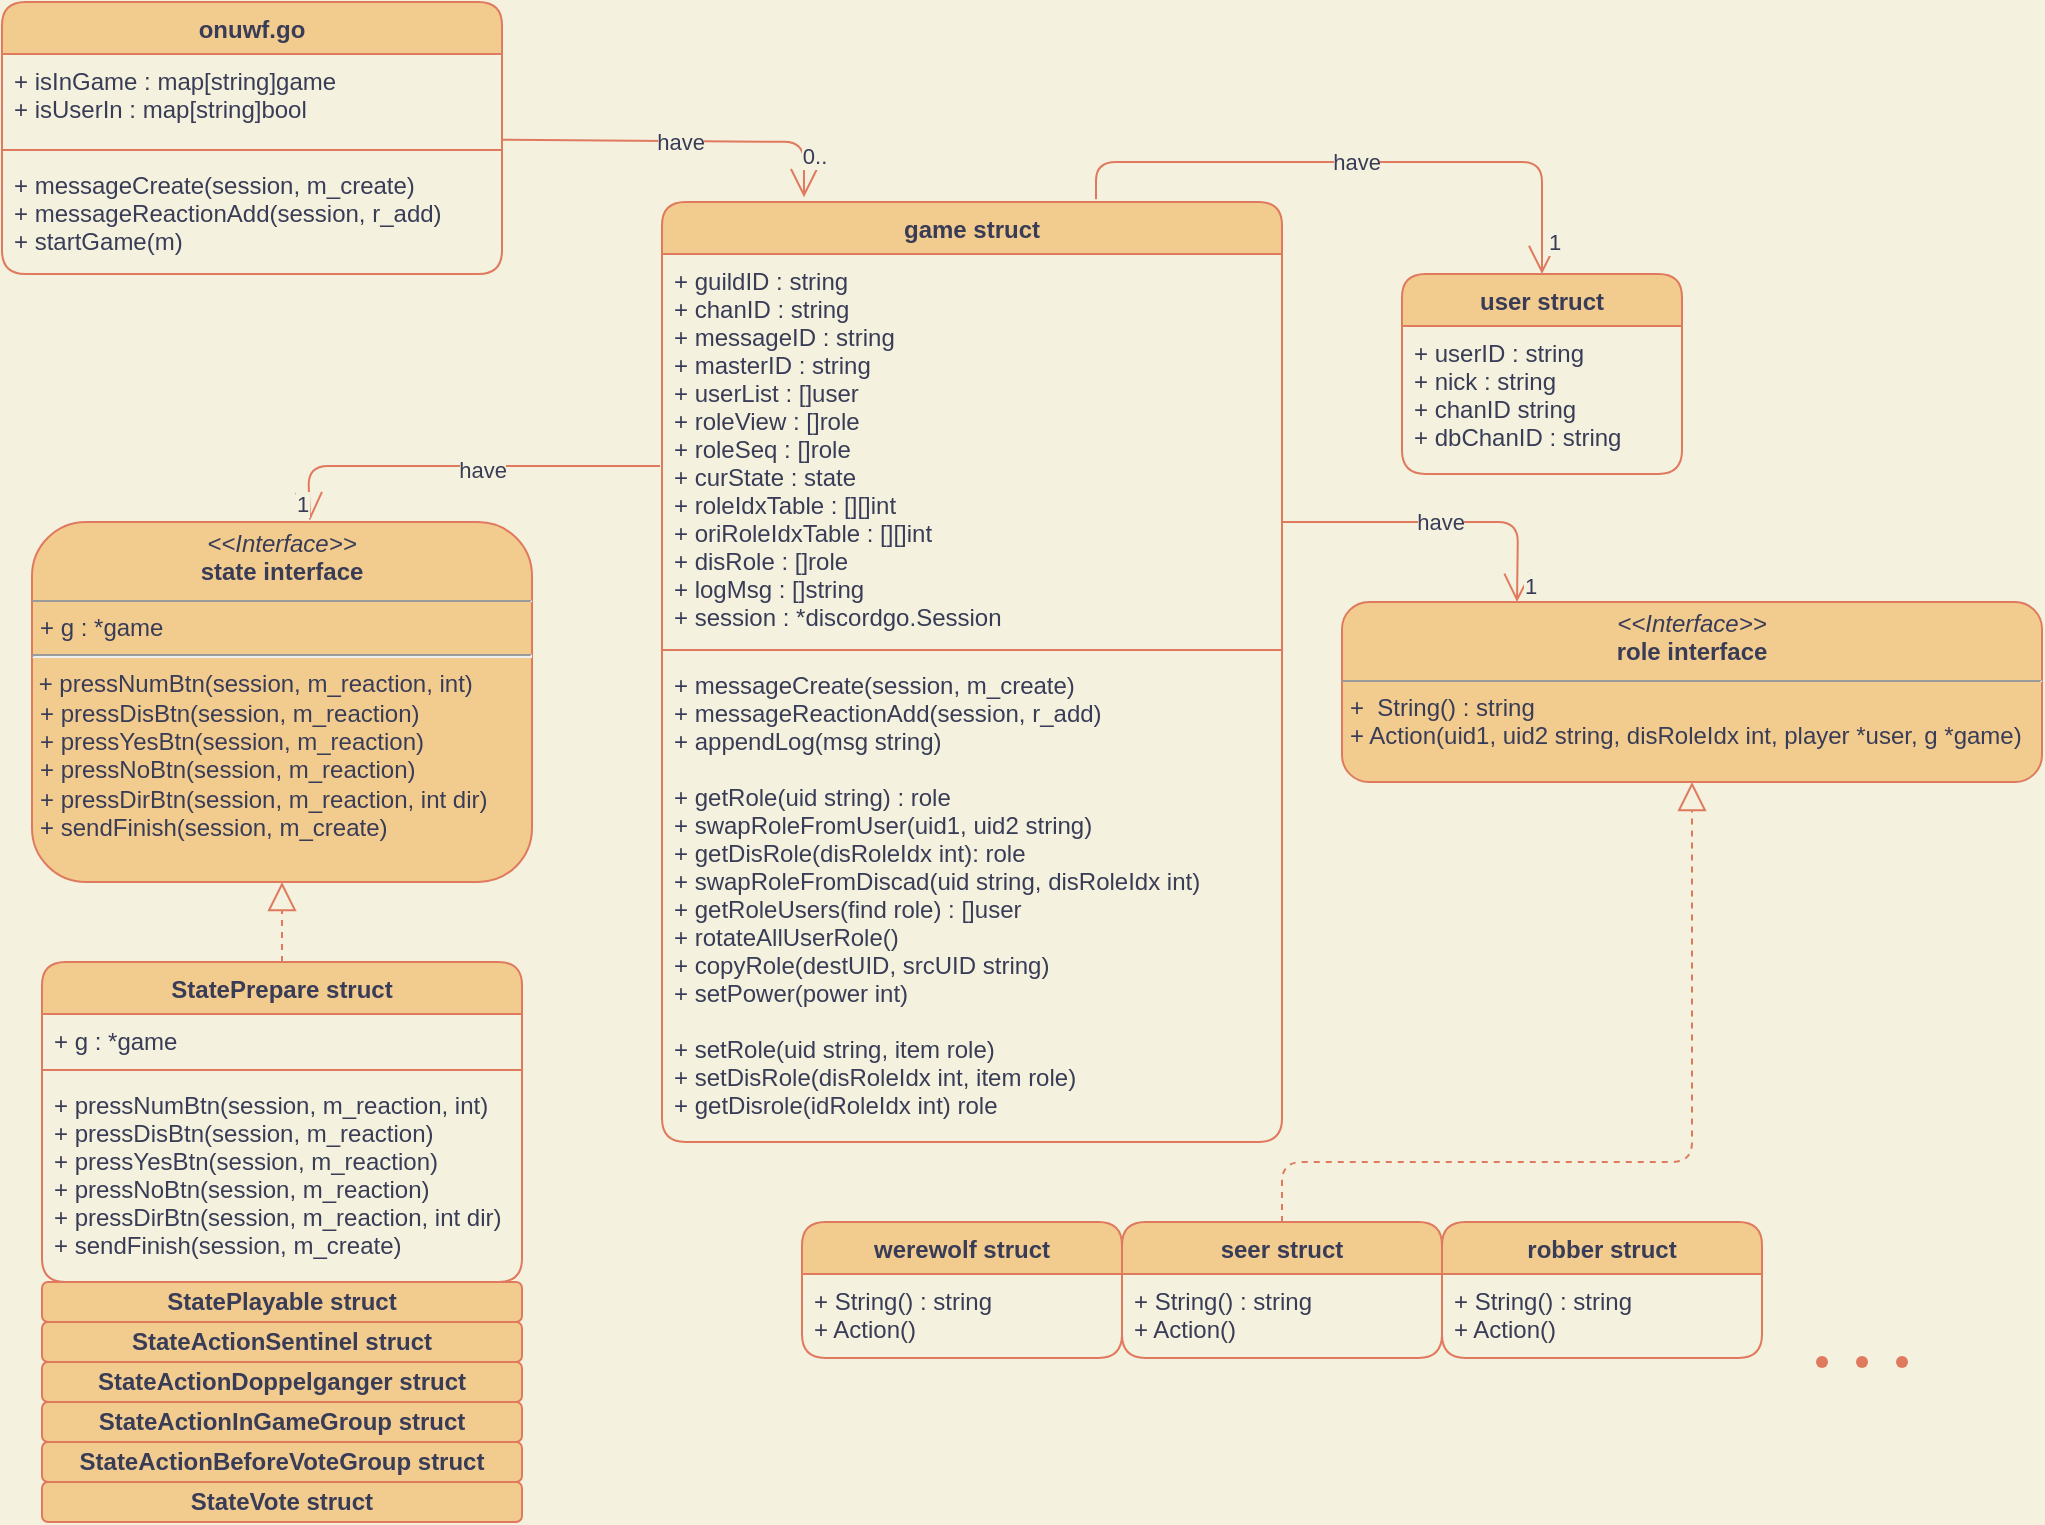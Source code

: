 <mxfile version="14.7.3" type="github"><diagram name="Page-1" id="6133507b-19e7-1e82-6fc7-422aa6c4b21f"><mxGraphModel dx="1103" dy="928" grid="1" gridSize="10" guides="1" tooltips="1" connect="1" arrows="1" fold="1" page="1" pageScale="1" pageWidth="1100" pageHeight="850" background="#F4F1DE" math="0" shadow="0"><root><mxCell id="0"/><mxCell id="1" parent="0"/><mxCell id="4b7hiU9GkDOYzhKlwPfX-1" value="onuwf.go" style="swimlane;fontStyle=1;align=center;verticalAlign=top;childLayout=stackLayout;horizontal=1;startSize=26;horizontalStack=0;resizeParent=1;resizeParentMax=0;resizeLast=0;collapsible=1;marginBottom=0;fontColor=#393C56;strokeColor=#E07A5F;fillColor=#F2CC8F;rounded=1;" parent="1" vertex="1"><mxGeometry x="50" y="30" width="250" height="136" as="geometry"><mxRectangle x="50" y="30" width="90" height="26" as="alternateBounds"/></mxGeometry></mxCell><mxCell id="4b7hiU9GkDOYzhKlwPfX-2" value="+ isInGame : map[string]game&#10;+ isUserIn : map[string]bool" style="text;strokeColor=none;fillColor=none;align=left;verticalAlign=top;spacingLeft=4;spacingRight=4;overflow=hidden;rotatable=0;points=[[0,0.5],[1,0.5]];portConstraint=eastwest;fontColor=#393C56;rounded=1;" parent="4b7hiU9GkDOYzhKlwPfX-1" vertex="1"><mxGeometry y="26" width="250" height="44" as="geometry"/></mxCell><mxCell id="4b7hiU9GkDOYzhKlwPfX-3" value="" style="line;strokeWidth=1;fillColor=none;align=left;verticalAlign=middle;spacingTop=-1;spacingLeft=3;spacingRight=3;rotatable=0;labelPosition=right;points=[];portConstraint=eastwest;strokeColor=#E07A5F;fontColor=#393C56;labelBackgroundColor=#F4F1DE;rounded=1;" parent="4b7hiU9GkDOYzhKlwPfX-1" vertex="1"><mxGeometry y="70" width="250" height="8" as="geometry"/></mxCell><mxCell id="4b7hiU9GkDOYzhKlwPfX-4" value="+ messageCreate(session, m_create)&#10;+ messageReactionAdd(session, r_add)&#10;+ startGame(m)" style="text;strokeColor=none;fillColor=none;align=left;verticalAlign=top;spacingLeft=4;spacingRight=4;overflow=hidden;rotatable=0;points=[[0,0.5],[1,0.5]];portConstraint=eastwest;fontColor=#393C56;rounded=1;" parent="4b7hiU9GkDOYzhKlwPfX-1" vertex="1"><mxGeometry y="78" width="250" height="58" as="geometry"/></mxCell><mxCell id="4b7hiU9GkDOYzhKlwPfX-5" value="game struct" style="swimlane;fontStyle=1;align=center;verticalAlign=top;childLayout=stackLayout;horizontal=1;startSize=26;horizontalStack=0;resizeParent=1;resizeParentMax=0;resizeLast=0;collapsible=1;marginBottom=0;fontColor=#393C56;strokeColor=#E07A5F;fillColor=#F2CC8F;rounded=1;" parent="1" vertex="1"><mxGeometry x="380" y="130" width="310" height="470" as="geometry"/></mxCell><mxCell id="4b7hiU9GkDOYzhKlwPfX-6" value="+ guildID : string&#10;+ chanID : string&#10;+ messageID : string&#10;+ masterID : string&#10;+ userList : []user&#10;+ roleView : []role&#10;+ roleSeq : []role&#10;+ curState : state&#10;+ roleIdxTable : [][]int&#10;+ oriRoleIdxTable : [][]int&#10;+ disRole : []role&#10;+ logMsg : []string&#10;+ session : *discordgo.Session" style="text;strokeColor=none;fillColor=none;align=left;verticalAlign=top;spacingLeft=4;spacingRight=4;overflow=hidden;rotatable=0;points=[[0,0.5],[1,0.5]];portConstraint=eastwest;fontColor=#393C56;rounded=1;" parent="4b7hiU9GkDOYzhKlwPfX-5" vertex="1"><mxGeometry y="26" width="310" height="194" as="geometry"/></mxCell><mxCell id="4b7hiU9GkDOYzhKlwPfX-7" value="" style="line;strokeWidth=1;fillColor=none;align=left;verticalAlign=middle;spacingTop=-1;spacingLeft=3;spacingRight=3;rotatable=0;labelPosition=right;points=[];portConstraint=eastwest;strokeColor=#E07A5F;fontColor=#393C56;labelBackgroundColor=#F4F1DE;rounded=1;" parent="4b7hiU9GkDOYzhKlwPfX-5" vertex="1"><mxGeometry y="220" width="310" height="8" as="geometry"/></mxCell><mxCell id="4b7hiU9GkDOYzhKlwPfX-8" value="+ messageCreate(session, m_create)&#10;+ messageReactionAdd(session, r_add)&#10;+ appendLog(msg string)&#10;&#10;+ getRole(uid string) : role&#10;+ swapRoleFromUser(uid1, uid2 string)&#10;+ getDisRole(disRoleIdx int): role&#10;+ swapRoleFromDiscad(uid string, disRoleIdx int)&#10;+ getRoleUsers(find role) : []user&#10;+ rotateAllUserRole()&#10;+ copyRole(destUID, srcUID string)&#10;+ setPower(power int)&#10;&#10;+ setRole(uid string, item role)&#10;+ setDisRole(disRoleIdx int, item role)&#10;+ getDisrole(idRoleIdx int) role" style="text;strokeColor=none;fillColor=none;align=left;verticalAlign=top;spacingLeft=4;spacingRight=4;overflow=hidden;rotatable=0;points=[[0,0.5],[1,0.5]];portConstraint=eastwest;fontColor=#393C56;rounded=1;" parent="4b7hiU9GkDOYzhKlwPfX-5" vertex="1"><mxGeometry y="228" width="310" height="242" as="geometry"/></mxCell><mxCell id="4b7hiU9GkDOYzhKlwPfX-10" value="werewolf struct" style="swimlane;fontStyle=1;align=center;verticalAlign=top;childLayout=stackLayout;horizontal=1;startSize=26;horizontalStack=0;resizeParent=1;resizeParentMax=0;resizeLast=0;collapsible=1;marginBottom=0;fontColor=#393C56;strokeColor=#E07A5F;fillColor=#F2CC8F;rounded=1;" parent="1" vertex="1"><mxGeometry x="450" y="640" width="160" height="68" as="geometry"><mxRectangle x="750" y="320" width="120" height="26" as="alternateBounds"/></mxGeometry></mxCell><mxCell id="4b7hiU9GkDOYzhKlwPfX-13" value="+ String() : string&#10;+ Action()" style="text;strokeColor=none;fillColor=none;align=left;verticalAlign=top;spacingLeft=4;spacingRight=4;overflow=hidden;rotatable=0;points=[[0,0.5],[1,0.5]];portConstraint=eastwest;fontColor=#393C56;rounded=1;" parent="4b7hiU9GkDOYzhKlwPfX-10" vertex="1"><mxGeometry y="26" width="160" height="42" as="geometry"/></mxCell><mxCell id="4b7hiU9GkDOYzhKlwPfX-14" value="&lt;p style=&quot;margin: 0px ; margin-top: 4px ; text-align: center&quot;&gt;&lt;i&gt;&amp;lt;&amp;lt;Interface&amp;gt;&amp;gt;&lt;/i&gt;&lt;br&gt;&lt;b&gt;role interface&lt;/b&gt;&lt;/p&gt;&lt;hr size=&quot;1&quot;&gt;&lt;p style=&quot;margin: 0px ; margin-left: 4px&quot;&gt;+ &amp;nbsp;String() : string&lt;/p&gt;&lt;p style=&quot;margin: 0px 0px 0px 4px&quot;&gt;+ Action(uid1, uid2 string, disRoleIdx int, player *user, g *game)&lt;/p&gt;" style="verticalAlign=top;align=left;overflow=fill;fontSize=12;fontFamily=Helvetica;html=1;fontColor=#393C56;strokeColor=#E07A5F;fillColor=#F2CC8F;rounded=1;" parent="1" vertex="1"><mxGeometry x="720" y="330" width="350" height="90" as="geometry"/></mxCell><mxCell id="4b7hiU9GkDOYzhKlwPfX-15" value="" style="shape=waypoint;size=6;pointerEvents=1;points=[];fillColor=none;resizable=0;rotatable=0;perimeter=centerPerimeter;snapToPoint=1;fontColor=#393C56;strokeColor=#E07A5F;rounded=1;" parent="1" vertex="1"><mxGeometry x="980" y="690" width="40" height="40" as="geometry"/></mxCell><mxCell id="4b7hiU9GkDOYzhKlwPfX-16" value="" style="shape=waypoint;size=6;pointerEvents=1;points=[];fillColor=none;resizable=0;rotatable=0;perimeter=centerPerimeter;snapToPoint=1;fontColor=#393C56;strokeColor=#E07A5F;rounded=1;" parent="1" vertex="1"><mxGeometry x="960" y="690" width="40" height="40" as="geometry"/></mxCell><mxCell id="4b7hiU9GkDOYzhKlwPfX-17" value="" style="shape=waypoint;size=6;pointerEvents=1;points=[];fillColor=none;resizable=0;rotatable=0;perimeter=centerPerimeter;snapToPoint=1;fontColor=#393C56;strokeColor=#E07A5F;rounded=1;" parent="1" vertex="1"><mxGeometry x="940" y="690" width="40" height="40" as="geometry"/></mxCell><mxCell id="4b7hiU9GkDOYzhKlwPfX-18" value="seer struct" style="swimlane;fontStyle=1;align=center;verticalAlign=top;childLayout=stackLayout;horizontal=1;startSize=26;horizontalStack=0;resizeParent=1;resizeParentMax=0;resizeLast=0;collapsible=1;marginBottom=0;fontColor=#393C56;strokeColor=#E07A5F;fillColor=#F2CC8F;rounded=1;" parent="1" vertex="1"><mxGeometry x="610" y="640" width="160" height="68" as="geometry"><mxRectangle x="910" y="320" width="90" height="26" as="alternateBounds"/></mxGeometry></mxCell><mxCell id="4b7hiU9GkDOYzhKlwPfX-21" value="+ String() : string&#10;+ Action()" style="text;strokeColor=none;fillColor=none;align=left;verticalAlign=top;spacingLeft=4;spacingRight=4;overflow=hidden;rotatable=0;points=[[0,0.5],[1,0.5]];portConstraint=eastwest;fontColor=#393C56;rounded=1;" parent="4b7hiU9GkDOYzhKlwPfX-18" vertex="1"><mxGeometry y="26" width="160" height="42" as="geometry"/></mxCell><mxCell id="4b7hiU9GkDOYzhKlwPfX-26" value="robber struct" style="swimlane;fontStyle=1;align=center;verticalAlign=top;childLayout=stackLayout;horizontal=1;startSize=26;horizontalStack=0;resizeParent=1;resizeParentMax=0;resizeLast=0;collapsible=1;marginBottom=0;fontColor=#393C56;strokeColor=#E07A5F;fillColor=#F2CC8F;rounded=1;" parent="1" vertex="1"><mxGeometry x="770" y="640" width="160" height="68" as="geometry"><mxRectangle x="750" y="460" width="110" height="26" as="alternateBounds"/></mxGeometry></mxCell><mxCell id="4b7hiU9GkDOYzhKlwPfX-29" value="+ String() : string&#10;+ Action()" style="text;strokeColor=none;fillColor=none;align=left;verticalAlign=top;spacingLeft=4;spacingRight=4;overflow=hidden;rotatable=0;points=[[0,0.5],[1,0.5]];portConstraint=eastwest;fontColor=#393C56;rounded=1;" parent="4b7hiU9GkDOYzhKlwPfX-26" vertex="1"><mxGeometry y="26" width="160" height="42" as="geometry"/></mxCell><mxCell id="4b7hiU9GkDOYzhKlwPfX-30" value="&lt;p style=&quot;margin: 0px ; margin-top: 4px ; text-align: center&quot;&gt;&lt;i&gt;&amp;lt;&amp;lt;Interface&amp;gt;&amp;gt;&lt;/i&gt;&lt;br&gt;&lt;b&gt;state interface&lt;/b&gt;&lt;/p&gt;&lt;hr size=&quot;1&quot;&gt;&lt;p style=&quot;margin: 0px ; margin-left: 4px&quot;&gt;+ g : *game&lt;/p&gt;&lt;hr&gt;&lt;span&gt;&amp;nbsp;+ pressNumBtn(session, m_reaction, int)&lt;/span&gt;&lt;p style=&quot;margin: 0px 0px 0px 4px&quot;&gt;+ pressDisBtn(session, m_reaction)&lt;/p&gt;&lt;p style=&quot;margin: 0px 0px 0px 4px&quot;&gt;+ pressYesBtn(session, m_reaction)&lt;/p&gt;&lt;p style=&quot;margin: 0px 0px 0px 4px&quot;&gt;+ pressNoBtn(session, m_reaction)&lt;/p&gt;&lt;p style=&quot;margin: 0px 0px 0px 4px&quot;&gt;+ pressDirBtn(session, m_reaction, int dir)&lt;/p&gt;&lt;p style=&quot;margin: 0px 0px 0px 4px&quot;&gt;+ sendFinish(session, m_create)&lt;/p&gt;" style="verticalAlign=top;align=left;overflow=fill;fontSize=12;fontFamily=Helvetica;html=1;fontColor=#393C56;strokeColor=#E07A5F;fillColor=#F2CC8F;rounded=1;" parent="1" vertex="1"><mxGeometry x="65" y="290" width="250" height="180" as="geometry"/></mxCell><mxCell id="4b7hiU9GkDOYzhKlwPfX-31" value="user struct" style="swimlane;fontStyle=1;align=center;verticalAlign=top;childLayout=stackLayout;horizontal=1;startSize=26;horizontalStack=0;resizeParent=1;resizeParentMax=0;resizeLast=0;collapsible=1;marginBottom=0;fontColor=#393C56;strokeColor=#E07A5F;fillColor=#F2CC8F;rounded=1;" parent="1" vertex="1"><mxGeometry x="750" y="166" width="140" height="100" as="geometry"/></mxCell><mxCell id="4b7hiU9GkDOYzhKlwPfX-32" value="+ userID : string&#10;+ nick : string&#10;+ chanID string&#10;+ dbChanID : string" style="text;strokeColor=none;fillColor=none;align=left;verticalAlign=top;spacingLeft=4;spacingRight=4;overflow=hidden;rotatable=0;points=[[0,0.5],[1,0.5]];portConstraint=eastwest;fontColor=#393C56;rounded=1;" parent="4b7hiU9GkDOYzhKlwPfX-31" vertex="1"><mxGeometry y="26" width="140" height="74" as="geometry"/></mxCell><mxCell id="4b7hiU9GkDOYzhKlwPfX-42" value="&lt;b&gt;StatePlayable struct&lt;/b&gt;" style="whiteSpace=wrap;html=1;fontColor=#393C56;strokeColor=#E07A5F;fillColor=#F2CC8F;rounded=1;" parent="1" vertex="1"><mxGeometry x="70" y="670" width="240" height="20" as="geometry"/></mxCell><mxCell id="4b7hiU9GkDOYzhKlwPfX-43" value="&lt;b&gt;StateActionSentinel struct&lt;/b&gt;" style="whiteSpace=wrap;html=1;fontColor=#393C56;strokeColor=#E07A5F;fillColor=#F2CC8F;rounded=1;" parent="1" vertex="1"><mxGeometry x="70" y="690" width="240" height="20" as="geometry"/></mxCell><mxCell id="4b7hiU9GkDOYzhKlwPfX-44" value="&lt;b&gt;StateActionDoppelganger struct&lt;/b&gt;" style="whiteSpace=wrap;html=1;fontColor=#393C56;strokeColor=#E07A5F;fillColor=#F2CC8F;rounded=1;" parent="1" vertex="1"><mxGeometry x="70" y="710" width="240" height="20" as="geometry"/></mxCell><mxCell id="4b7hiU9GkDOYzhKlwPfX-45" value="&lt;b&gt;StateActionInGameGroup struct&lt;/b&gt;" style="whiteSpace=wrap;html=1;fontColor=#393C56;strokeColor=#E07A5F;fillColor=#F2CC8F;rounded=1;" parent="1" vertex="1"><mxGeometry x="70" y="730" width="240" height="20" as="geometry"/></mxCell><mxCell id="4b7hiU9GkDOYzhKlwPfX-46" value="&lt;b&gt;StateActionBeforeVoteGroup struct&lt;/b&gt;" style="whiteSpace=wrap;html=1;fontColor=#393C56;strokeColor=#E07A5F;fillColor=#F2CC8F;rounded=1;" parent="1" vertex="1"><mxGeometry x="70" y="750" width="240" height="20" as="geometry"/></mxCell><mxCell id="4b7hiU9GkDOYzhKlwPfX-47" value="&lt;b&gt;StateVote&amp;nbsp;struct&lt;/b&gt;" style="whiteSpace=wrap;html=1;fontColor=#393C56;strokeColor=#E07A5F;fillColor=#F2CC8F;rounded=1;" parent="1" vertex="1"><mxGeometry x="70" y="770" width="240" height="20" as="geometry"/></mxCell><mxCell id="4b7hiU9GkDOYzhKlwPfX-49" value="" style="endArrow=block;dashed=1;endFill=0;endSize=12;html=1;fontColor=#393C56;strokeColor=#E07A5F;fillColor=#F2CC8F;exitX=0.5;exitY=0;exitDx=0;exitDy=0;entryX=0.5;entryY=1;entryDx=0;entryDy=0;labelBackgroundColor=#F4F1DE;" parent="1" target="4b7hiU9GkDOYzhKlwPfX-30" edge="1"><mxGeometry width="160" relative="1" as="geometry"><mxPoint x="190" y="510" as="sourcePoint"/><mxPoint x="440" y="400" as="targetPoint"/></mxGeometry></mxCell><mxCell id="4b7hiU9GkDOYzhKlwPfX-52" value="have" style="endArrow=open;endFill=1;endSize=12;html=1;fontColor=#393C56;strokeColor=#E07A5F;fillColor=#F2CC8F;entryX=0.229;entryY=-0.005;entryDx=0;entryDy=0;entryPerimeter=0;labelBackgroundColor=#F4F1DE;" parent="1" source="4b7hiU9GkDOYzhKlwPfX-1" target="4b7hiU9GkDOYzhKlwPfX-5" edge="1"><mxGeometry width="160" relative="1" as="geometry"><mxPoint x="260" y="400" as="sourcePoint"/><mxPoint x="420" y="400" as="targetPoint"/><Array as="points"><mxPoint x="451" y="100"/></Array></mxGeometry></mxCell><mxCell id="4b7hiU9GkDOYzhKlwPfX-53" value="0.." style="edgeLabel;html=1;align=center;verticalAlign=middle;resizable=0;points=[];fontColor=#393C56;labelBackgroundColor=#F4F1DE;rounded=1;" parent="4b7hiU9GkDOYzhKlwPfX-52" vertex="1" connectable="0"><mxGeometry x="0.771" y="5" relative="1" as="geometry"><mxPoint as="offset"/></mxGeometry></mxCell><mxCell id="4b7hiU9GkDOYzhKlwPfX-55" value="have" style="endArrow=open;endFill=1;endSize=12;html=1;fontColor=#393C56;strokeColor=#E07A5F;fillColor=#F2CC8F;entryX=0.25;entryY=0;entryDx=0;entryDy=0;labelBackgroundColor=#F4F1DE;" parent="1" target="4b7hiU9GkDOYzhKlwPfX-14" edge="1"><mxGeometry width="160" relative="1" as="geometry"><mxPoint x="690" y="290" as="sourcePoint"/><mxPoint x="730" y="480" as="targetPoint"/><Array as="points"><mxPoint x="808" y="290"/></Array></mxGeometry></mxCell><mxCell id="4b7hiU9GkDOYzhKlwPfX-56" value="1" style="edgeLabel;html=1;align=center;verticalAlign=middle;resizable=0;points=[];fontColor=#393C56;labelBackgroundColor=#F4F1DE;rounded=1;" parent="4b7hiU9GkDOYzhKlwPfX-55" vertex="1" connectable="0"><mxGeometry x="0.891" y="6" relative="1" as="geometry"><mxPoint as="offset"/></mxGeometry></mxCell><mxCell id="4b7hiU9GkDOYzhKlwPfX-57" value="" style="endArrow=open;endFill=1;endSize=12;html=1;fontColor=#393C56;strokeColor=#E07A5F;fillColor=#F2CC8F;entryX=0.556;entryY=-0.004;entryDx=0;entryDy=0;entryPerimeter=0;labelBackgroundColor=#F4F1DE;" parent="1" target="4b7hiU9GkDOYzhKlwPfX-30" edge="1"><mxGeometry width="160" relative="1" as="geometry"><mxPoint x="379" y="262" as="sourcePoint"/><mxPoint x="450" y="480" as="targetPoint"/><Array as="points"><mxPoint x="203" y="262"/></Array></mxGeometry></mxCell><mxCell id="4b7hiU9GkDOYzhKlwPfX-59" value="have" style="edgeLabel;html=1;align=center;verticalAlign=middle;resizable=0;points=[];fontColor=#393C56;labelBackgroundColor=#F4F1DE;rounded=1;" parent="4b7hiU9GkDOYzhKlwPfX-57" vertex="1" connectable="0"><mxGeometry x="-0.124" y="2" relative="1" as="geometry"><mxPoint as="offset"/></mxGeometry></mxCell><mxCell id="4b7hiU9GkDOYzhKlwPfX-61" value="1" style="edgeLabel;html=1;align=center;verticalAlign=middle;resizable=0;points=[];fontColor=#393C56;labelBackgroundColor=#F4F1DE;rounded=1;" parent="4b7hiU9GkDOYzhKlwPfX-57" vertex="1" connectable="0"><mxGeometry x="0.912" y="-4" relative="1" as="geometry"><mxPoint as="offset"/></mxGeometry></mxCell><mxCell id="4b7hiU9GkDOYzhKlwPfX-72" value="" style="endArrow=block;dashed=1;endFill=0;endSize=12;html=1;fontColor=#393C56;strokeColor=#E07A5F;fillColor=#F2CC8F;exitX=0.5;exitY=0;exitDx=0;exitDy=0;entryX=0.5;entryY=1;entryDx=0;entryDy=0;labelBackgroundColor=#F4F1DE;" parent="1" source="4b7hiU9GkDOYzhKlwPfX-18" target="4b7hiU9GkDOYzhKlwPfX-14" edge="1"><mxGeometry width="160" relative="1" as="geometry"><mxPoint x="190" y="510" as="sourcePoint"/><mxPoint x="190" y="450" as="targetPoint"/><Array as="points"><mxPoint x="690" y="610"/><mxPoint x="895" y="610"/></Array></mxGeometry></mxCell><mxCell id="4b7hiU9GkDOYzhKlwPfX-73" value="have" style="endArrow=open;endFill=1;endSize=12;html=1;fontColor=#393C56;strokeColor=#E07A5F;fillColor=#F2CC8F;labelBackgroundColor=#F4F1DE;exitX=0.7;exitY=-0.003;exitDx=0;exitDy=0;exitPerimeter=0;entryX=0.5;entryY=0;entryDx=0;entryDy=0;" parent="1" source="4b7hiU9GkDOYzhKlwPfX-5" target="4b7hiU9GkDOYzhKlwPfX-31" edge="1"><mxGeometry width="160" relative="1" as="geometry"><mxPoint x="630" y="150" as="sourcePoint"/><mxPoint x="750" y="220" as="targetPoint"/><Array as="points"><mxPoint x="597" y="110"/><mxPoint x="820" y="110"/></Array></mxGeometry></mxCell><mxCell id="4b7hiU9GkDOYzhKlwPfX-74" value="1" style="edgeLabel;html=1;align=center;verticalAlign=middle;resizable=0;points=[];fontColor=#393C56;labelBackgroundColor=#F4F1DE;rounded=1;" parent="4b7hiU9GkDOYzhKlwPfX-73" vertex="1" connectable="0"><mxGeometry x="0.891" y="6" relative="1" as="geometry"><mxPoint as="offset"/></mxGeometry></mxCell><mxCell id="Lm5sj5hmbxse49OEUPtn-7" value="StatePrepare struct" style="swimlane;fontStyle=1;align=center;verticalAlign=top;childLayout=stackLayout;horizontal=1;startSize=26;horizontalStack=0;resizeParent=1;resizeParentMax=0;resizeLast=0;collapsible=1;marginBottom=0;fontColor=#393C56;strokeColor=#E07A5F;fillColor=#F2CC8F;rounded=1;" vertex="1" parent="1"><mxGeometry x="70" y="510" width="240" height="160" as="geometry"><mxRectangle x="50" y="30" width="90" height="26" as="alternateBounds"/></mxGeometry></mxCell><mxCell id="Lm5sj5hmbxse49OEUPtn-8" value="+ g : *game" style="text;strokeColor=none;fillColor=none;align=left;verticalAlign=top;spacingLeft=4;spacingRight=4;overflow=hidden;rotatable=0;points=[[0,0.5],[1,0.5]];portConstraint=eastwest;fontColor=#393C56;rounded=1;" vertex="1" parent="Lm5sj5hmbxse49OEUPtn-7"><mxGeometry y="26" width="240" height="24" as="geometry"/></mxCell><mxCell id="Lm5sj5hmbxse49OEUPtn-9" value="" style="line;strokeWidth=1;fillColor=none;align=left;verticalAlign=middle;spacingTop=-1;spacingLeft=3;spacingRight=3;rotatable=0;labelPosition=right;points=[];portConstraint=eastwest;strokeColor=#E07A5F;fontColor=#393C56;labelBackgroundColor=#F4F1DE;rounded=1;" vertex="1" parent="Lm5sj5hmbxse49OEUPtn-7"><mxGeometry y="50" width="240" height="8" as="geometry"/></mxCell><mxCell id="Lm5sj5hmbxse49OEUPtn-10" value="+ pressNumBtn(session, m_reaction, int)&#10;+ pressDisBtn(session, m_reaction)&#10;+ pressYesBtn(session, m_reaction)&#10;+ pressNoBtn(session, m_reaction)&#10;+ pressDirBtn(session, m_reaction, int dir)&#10;+ sendFinish(session, m_create)" style="text;strokeColor=none;fillColor=none;align=left;verticalAlign=top;spacingLeft=4;spacingRight=4;overflow=hidden;rotatable=0;points=[[0,0.5],[1,0.5]];portConstraint=eastwest;fontColor=#393C56;rounded=1;" vertex="1" parent="Lm5sj5hmbxse49OEUPtn-7"><mxGeometry y="58" width="240" height="102" as="geometry"/></mxCell></root></mxGraphModel></diagram></mxfile>